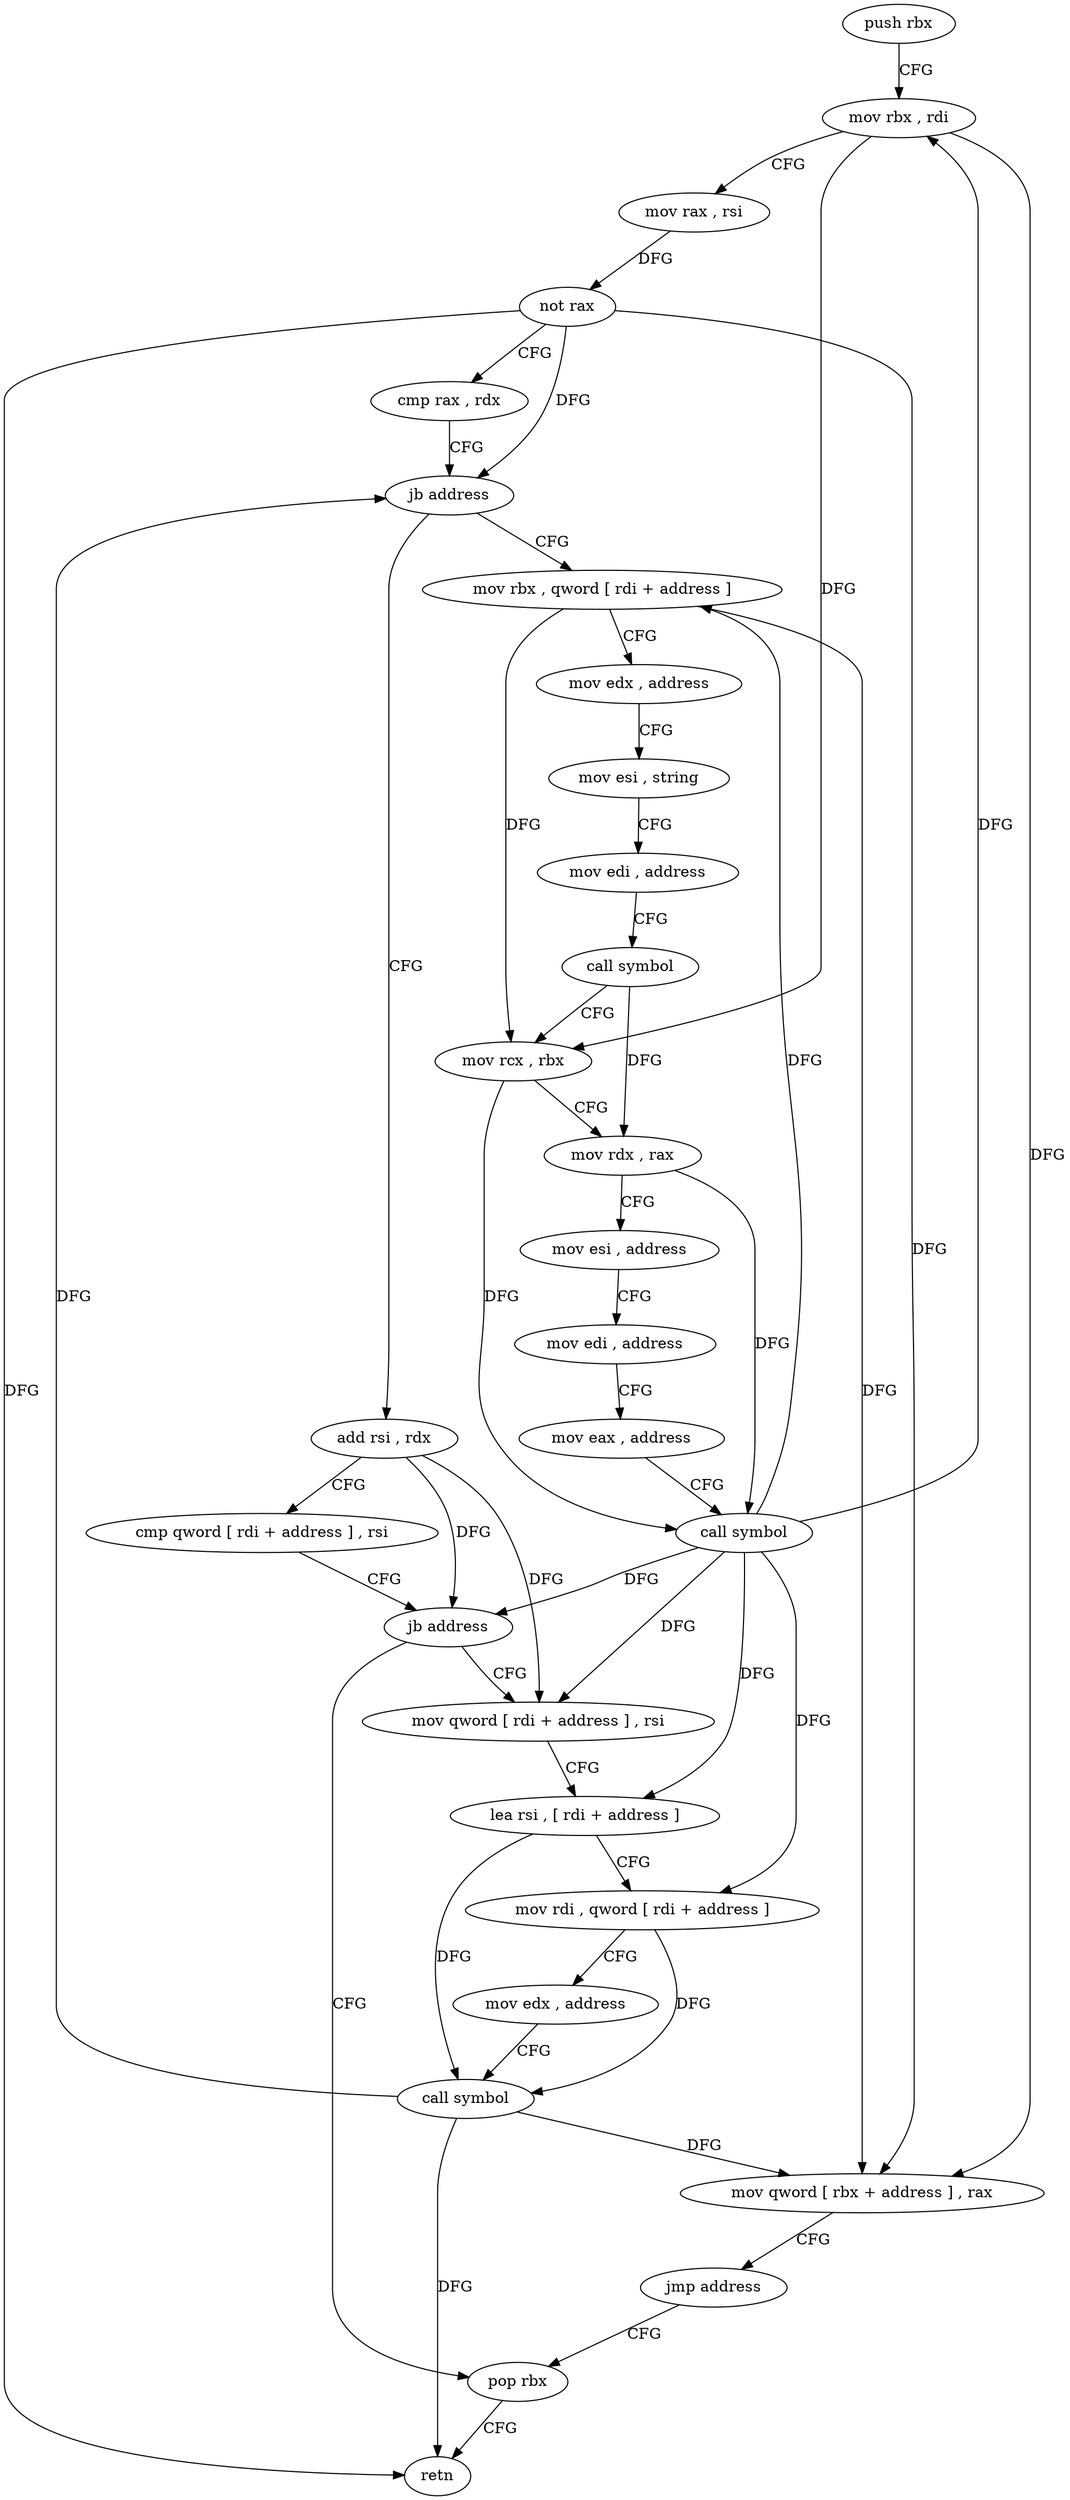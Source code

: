digraph "func" {
"4206746" [label = "push rbx" ]
"4206747" [label = "mov rbx , rdi" ]
"4206750" [label = "mov rax , rsi" ]
"4206753" [label = "not rax" ]
"4206756" [label = "cmp rax , rdx" ]
"4206759" [label = "jb address" ]
"4206772" [label = "mov rbx , qword [ rdi + address ]" ]
"4206761" [label = "add rsi , rdx" ]
"4206776" [label = "mov edx , address" ]
"4206781" [label = "mov esi , string" ]
"4206786" [label = "mov edi , address" ]
"4206791" [label = "call symbol" ]
"4206796" [label = "mov rcx , rbx" ]
"4206799" [label = "mov rdx , rax" ]
"4206802" [label = "mov esi , address" ]
"4206807" [label = "mov edi , address" ]
"4206812" [label = "mov eax , address" ]
"4206817" [label = "call symbol" ]
"4206822" [label = "mov qword [ rdi + address ] , rsi" ]
"4206764" [label = "cmp qword [ rdi + address ] , rsi" ]
"4206768" [label = "jb address" ]
"4206770" [label = "pop rbx" ]
"4206771" [label = "retn" ]
"4206826" [label = "lea rsi , [ rdi + address ]" ]
"4206830" [label = "mov rdi , qword [ rdi + address ]" ]
"4206834" [label = "mov edx , address" ]
"4206839" [label = "call symbol" ]
"4206844" [label = "mov qword [ rbx + address ] , rax" ]
"4206848" [label = "jmp address" ]
"4206746" -> "4206747" [ label = "CFG" ]
"4206747" -> "4206750" [ label = "CFG" ]
"4206747" -> "4206796" [ label = "DFG" ]
"4206747" -> "4206844" [ label = "DFG" ]
"4206750" -> "4206753" [ label = "DFG" ]
"4206753" -> "4206756" [ label = "CFG" ]
"4206753" -> "4206759" [ label = "DFG" ]
"4206753" -> "4206844" [ label = "DFG" ]
"4206753" -> "4206771" [ label = "DFG" ]
"4206756" -> "4206759" [ label = "CFG" ]
"4206759" -> "4206772" [ label = "CFG" ]
"4206759" -> "4206761" [ label = "CFG" ]
"4206772" -> "4206776" [ label = "CFG" ]
"4206772" -> "4206796" [ label = "DFG" ]
"4206772" -> "4206844" [ label = "DFG" ]
"4206761" -> "4206764" [ label = "CFG" ]
"4206761" -> "4206768" [ label = "DFG" ]
"4206761" -> "4206822" [ label = "DFG" ]
"4206776" -> "4206781" [ label = "CFG" ]
"4206781" -> "4206786" [ label = "CFG" ]
"4206786" -> "4206791" [ label = "CFG" ]
"4206791" -> "4206796" [ label = "CFG" ]
"4206791" -> "4206799" [ label = "DFG" ]
"4206796" -> "4206799" [ label = "CFG" ]
"4206796" -> "4206817" [ label = "DFG" ]
"4206799" -> "4206802" [ label = "CFG" ]
"4206799" -> "4206817" [ label = "DFG" ]
"4206802" -> "4206807" [ label = "CFG" ]
"4206807" -> "4206812" [ label = "CFG" ]
"4206812" -> "4206817" [ label = "CFG" ]
"4206817" -> "4206822" [ label = "DFG" ]
"4206817" -> "4206747" [ label = "DFG" ]
"4206817" -> "4206772" [ label = "DFG" ]
"4206817" -> "4206768" [ label = "DFG" ]
"4206817" -> "4206826" [ label = "DFG" ]
"4206817" -> "4206830" [ label = "DFG" ]
"4206822" -> "4206826" [ label = "CFG" ]
"4206764" -> "4206768" [ label = "CFG" ]
"4206768" -> "4206822" [ label = "CFG" ]
"4206768" -> "4206770" [ label = "CFG" ]
"4206770" -> "4206771" [ label = "CFG" ]
"4206826" -> "4206830" [ label = "CFG" ]
"4206826" -> "4206839" [ label = "DFG" ]
"4206830" -> "4206834" [ label = "CFG" ]
"4206830" -> "4206839" [ label = "DFG" ]
"4206834" -> "4206839" [ label = "CFG" ]
"4206839" -> "4206844" [ label = "DFG" ]
"4206839" -> "4206759" [ label = "DFG" ]
"4206839" -> "4206771" [ label = "DFG" ]
"4206844" -> "4206848" [ label = "CFG" ]
"4206848" -> "4206770" [ label = "CFG" ]
}

